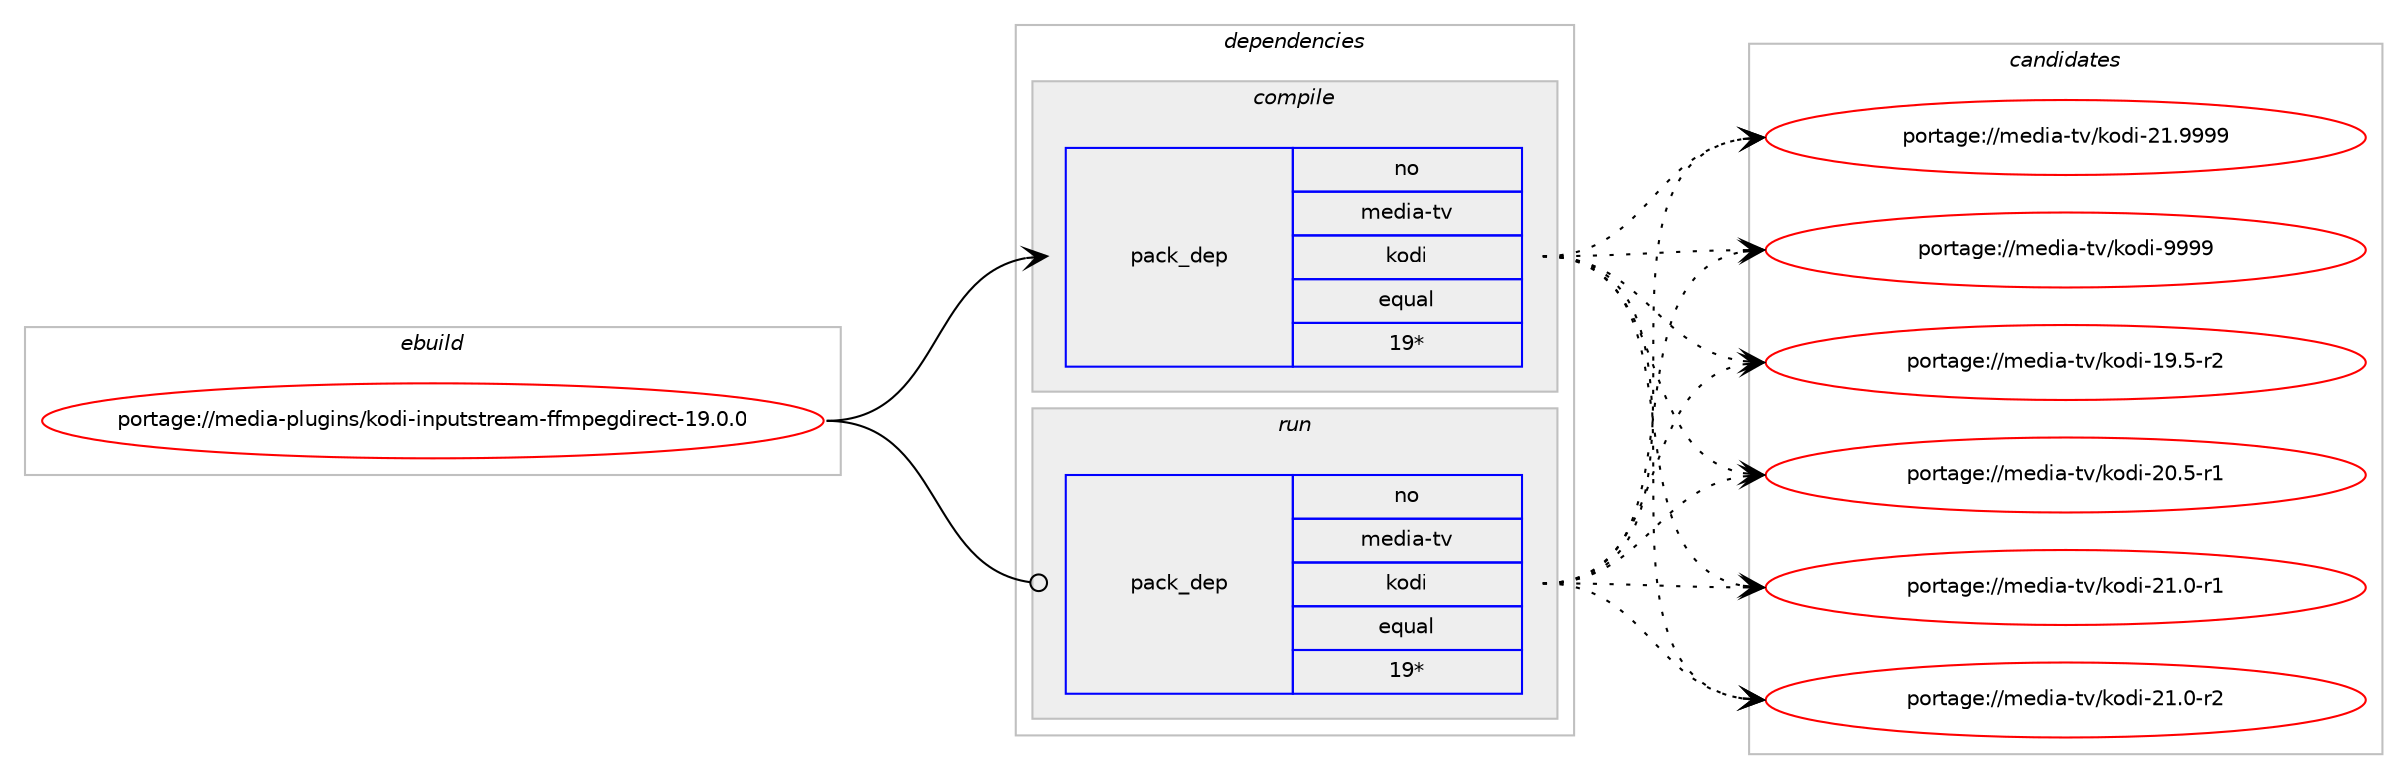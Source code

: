 digraph prolog {

# *************
# Graph options
# *************

newrank=true;
concentrate=true;
compound=true;
graph [rankdir=LR,fontname=Helvetica,fontsize=10,ranksep=1.5];#, ranksep=2.5, nodesep=0.2];
edge  [arrowhead=vee];
node  [fontname=Helvetica,fontsize=10];

# **********
# The ebuild
# **********

subgraph cluster_leftcol {
color=gray;
rank=same;
label=<<i>ebuild</i>>;
id [label="portage://media-plugins/kodi-inputstream-ffmpegdirect-19.0.0", color=red, width=4, href="../media-plugins/kodi-inputstream-ffmpegdirect-19.0.0.svg"];
}

# ****************
# The dependencies
# ****************

subgraph cluster_midcol {
color=gray;
label=<<i>dependencies</i>>;
subgraph cluster_compile {
fillcolor="#eeeeee";
style=filled;
label=<<i>compile</i>>;
# *** BEGIN UNKNOWN DEPENDENCY TYPE (TODO) ***
# id -> package_dependency(portage://media-plugins/kodi-inputstream-ffmpegdirect-19.0.0,install,no,app-arch,bzip2,none,[,,],[],[])
# *** END UNKNOWN DEPENDENCY TYPE (TODO) ***

subgraph pack81818 {
dependency160808 [label=<<TABLE BORDER="0" CELLBORDER="1" CELLSPACING="0" CELLPADDING="4" WIDTH="220"><TR><TD ROWSPAN="6" CELLPADDING="30">pack_dep</TD></TR><TR><TD WIDTH="110">no</TD></TR><TR><TD>media-tv</TD></TR><TR><TD>kodi</TD></TR><TR><TD>equal</TD></TR><TR><TD>19*</TD></TR></TABLE>>, shape=none, color=blue];
}
id:e -> dependency160808:w [weight=20,style="solid",arrowhead="vee"];
# *** BEGIN UNKNOWN DEPENDENCY TYPE (TODO) ***
# id -> package_dependency(portage://media-plugins/kodi-inputstream-ffmpegdirect-19.0.0,install,no,media-video,ffmpeg,none,[,,],[],[use(enable(encode),none),use(enable(libxml2),none),use(enable(zlib),none)])
# *** END UNKNOWN DEPENDENCY TYPE (TODO) ***

# *** BEGIN UNKNOWN DEPENDENCY TYPE (TODO) ***
# id -> package_dependency(portage://media-plugins/kodi-inputstream-ffmpegdirect-19.0.0,install,no,virtual,libiconv,none,[,,],[],[])
# *** END UNKNOWN DEPENDENCY TYPE (TODO) ***

}
subgraph cluster_compileandrun {
fillcolor="#eeeeee";
style=filled;
label=<<i>compile and run</i>>;
}
subgraph cluster_run {
fillcolor="#eeeeee";
style=filled;
label=<<i>run</i>>;
# *** BEGIN UNKNOWN DEPENDENCY TYPE (TODO) ***
# id -> package_dependency(portage://media-plugins/kodi-inputstream-ffmpegdirect-19.0.0,run,no,app-arch,bzip2,none,[,,],[],[])
# *** END UNKNOWN DEPENDENCY TYPE (TODO) ***

subgraph pack81819 {
dependency160809 [label=<<TABLE BORDER="0" CELLBORDER="1" CELLSPACING="0" CELLPADDING="4" WIDTH="220"><TR><TD ROWSPAN="6" CELLPADDING="30">pack_dep</TD></TR><TR><TD WIDTH="110">no</TD></TR><TR><TD>media-tv</TD></TR><TR><TD>kodi</TD></TR><TR><TD>equal</TD></TR><TR><TD>19*</TD></TR></TABLE>>, shape=none, color=blue];
}
id:e -> dependency160809:w [weight=20,style="solid",arrowhead="odot"];
# *** BEGIN UNKNOWN DEPENDENCY TYPE (TODO) ***
# id -> package_dependency(portage://media-plugins/kodi-inputstream-ffmpegdirect-19.0.0,run,no,media-video,ffmpeg,none,[,,],[],[use(enable(encode),none),use(enable(libxml2),none),use(enable(zlib),none)])
# *** END UNKNOWN DEPENDENCY TYPE (TODO) ***

# *** BEGIN UNKNOWN DEPENDENCY TYPE (TODO) ***
# id -> package_dependency(portage://media-plugins/kodi-inputstream-ffmpegdirect-19.0.0,run,no,virtual,libiconv,none,[,,],[],[])
# *** END UNKNOWN DEPENDENCY TYPE (TODO) ***

}
}

# **************
# The candidates
# **************

subgraph cluster_choices {
rank=same;
color=gray;
label=<<i>candidates</i>>;

subgraph choice81818 {
color=black;
nodesep=1;
choice10910110010597451161184710711110010545495746534511450 [label="portage://media-tv/kodi-19.5-r2", color=red, width=4,href="../media-tv/kodi-19.5-r2.svg"];
choice10910110010597451161184710711110010545504846534511449 [label="portage://media-tv/kodi-20.5-r1", color=red, width=4,href="../media-tv/kodi-20.5-r1.svg"];
choice10910110010597451161184710711110010545504946484511449 [label="portage://media-tv/kodi-21.0-r1", color=red, width=4,href="../media-tv/kodi-21.0-r1.svg"];
choice10910110010597451161184710711110010545504946484511450 [label="portage://media-tv/kodi-21.0-r2", color=red, width=4,href="../media-tv/kodi-21.0-r2.svg"];
choice1091011001059745116118471071111001054550494657575757 [label="portage://media-tv/kodi-21.9999", color=red, width=4,href="../media-tv/kodi-21.9999.svg"];
choice1091011001059745116118471071111001054557575757 [label="portage://media-tv/kodi-9999", color=red, width=4,href="../media-tv/kodi-9999.svg"];
dependency160808:e -> choice10910110010597451161184710711110010545495746534511450:w [style=dotted,weight="100"];
dependency160808:e -> choice10910110010597451161184710711110010545504846534511449:w [style=dotted,weight="100"];
dependency160808:e -> choice10910110010597451161184710711110010545504946484511449:w [style=dotted,weight="100"];
dependency160808:e -> choice10910110010597451161184710711110010545504946484511450:w [style=dotted,weight="100"];
dependency160808:e -> choice1091011001059745116118471071111001054550494657575757:w [style=dotted,weight="100"];
dependency160808:e -> choice1091011001059745116118471071111001054557575757:w [style=dotted,weight="100"];
}
subgraph choice81819 {
color=black;
nodesep=1;
choice10910110010597451161184710711110010545495746534511450 [label="portage://media-tv/kodi-19.5-r2", color=red, width=4,href="../media-tv/kodi-19.5-r2.svg"];
choice10910110010597451161184710711110010545504846534511449 [label="portage://media-tv/kodi-20.5-r1", color=red, width=4,href="../media-tv/kodi-20.5-r1.svg"];
choice10910110010597451161184710711110010545504946484511449 [label="portage://media-tv/kodi-21.0-r1", color=red, width=4,href="../media-tv/kodi-21.0-r1.svg"];
choice10910110010597451161184710711110010545504946484511450 [label="portage://media-tv/kodi-21.0-r2", color=red, width=4,href="../media-tv/kodi-21.0-r2.svg"];
choice1091011001059745116118471071111001054550494657575757 [label="portage://media-tv/kodi-21.9999", color=red, width=4,href="../media-tv/kodi-21.9999.svg"];
choice1091011001059745116118471071111001054557575757 [label="portage://media-tv/kodi-9999", color=red, width=4,href="../media-tv/kodi-9999.svg"];
dependency160809:e -> choice10910110010597451161184710711110010545495746534511450:w [style=dotted,weight="100"];
dependency160809:e -> choice10910110010597451161184710711110010545504846534511449:w [style=dotted,weight="100"];
dependency160809:e -> choice10910110010597451161184710711110010545504946484511449:w [style=dotted,weight="100"];
dependency160809:e -> choice10910110010597451161184710711110010545504946484511450:w [style=dotted,weight="100"];
dependency160809:e -> choice1091011001059745116118471071111001054550494657575757:w [style=dotted,weight="100"];
dependency160809:e -> choice1091011001059745116118471071111001054557575757:w [style=dotted,weight="100"];
}
}

}
